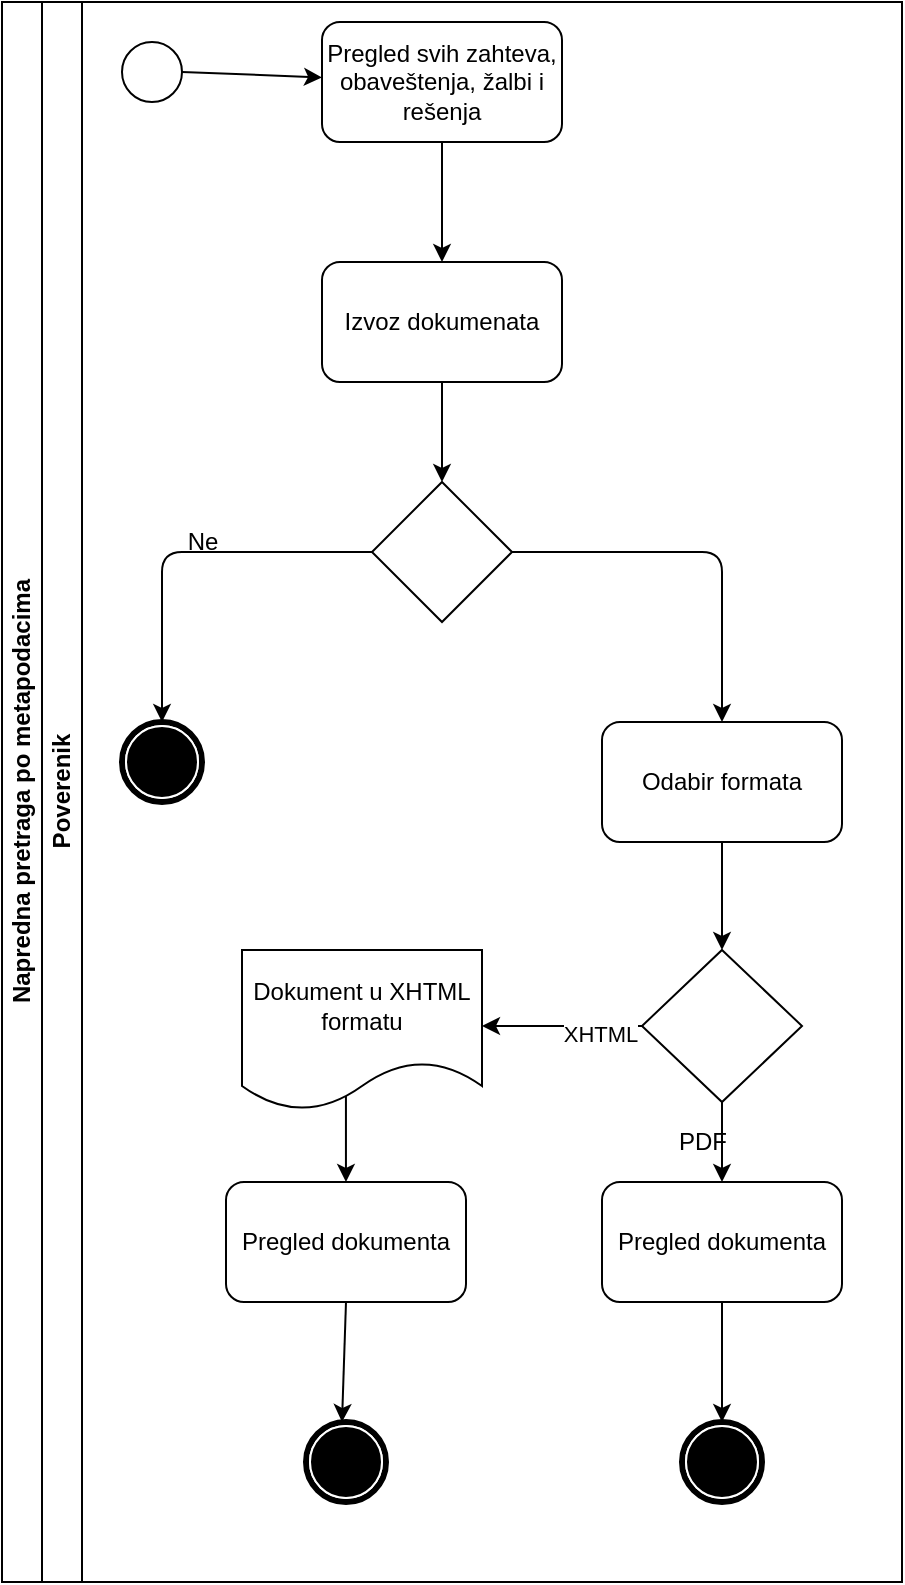 <mxfile version="14.1.9" type="device"><diagram id="prtHgNgQTEPvFCAcTncT" name="Page-1"><mxGraphModel dx="1422" dy="-404" grid="1" gridSize="10" guides="1" tooltips="1" connect="1" arrows="1" fold="1" page="1" pageScale="1" pageWidth="827" pageHeight="1169" math="0" shadow="0"><root><mxCell id="0"/><mxCell id="1" parent="0"/><mxCell id="NFtJ_FdSKrjLrva1io1y-26" value="Napredna pretraga po metapodacima" style="swimlane;html=1;childLayout=stackLayout;resizeParent=1;resizeParentMax=0;horizontal=0;startSize=20;horizontalStack=0;" vertex="1" parent="1"><mxGeometry x="120" y="1240" width="450" height="790" as="geometry"/></mxCell><mxCell id="NFtJ_FdSKrjLrva1io1y-27" value="Poverenik" style="swimlane;html=1;startSize=20;horizontal=0;" vertex="1" parent="NFtJ_FdSKrjLrva1io1y-26"><mxGeometry x="20" width="430" height="790" as="geometry"/></mxCell><mxCell id="NFtJ_FdSKrjLrva1io1y-28" value="" style="shape=mxgraph.bpmn.shape;html=1;verticalLabelPosition=bottom;labelBackgroundColor=#ffffff;verticalAlign=top;align=center;perimeter=ellipsePerimeter;outlineConnect=0;outline=standard;symbol=general;" vertex="1" parent="NFtJ_FdSKrjLrva1io1y-27"><mxGeometry x="40" y="20" width="30" height="30" as="geometry"/></mxCell><mxCell id="NFtJ_FdSKrjLrva1io1y-29" value="Pregled svih zahteva, obaveštenja, žalbi i rešenja" style="rounded=1;whiteSpace=wrap;html=1;" vertex="1" parent="NFtJ_FdSKrjLrva1io1y-27"><mxGeometry x="140" y="10" width="120" height="60" as="geometry"/></mxCell><mxCell id="NFtJ_FdSKrjLrva1io1y-32" value="" style="endArrow=classic;html=1;entryX=0.5;entryY=0;entryDx=0;entryDy=0;" edge="1" parent="NFtJ_FdSKrjLrva1io1y-27"><mxGeometry width="50" height="50" relative="1" as="geometry"><mxPoint x="200" y="190" as="sourcePoint"/><mxPoint x="200" y="240" as="targetPoint"/></mxGeometry></mxCell><mxCell id="NFtJ_FdSKrjLrva1io1y-35" value="" style="endArrow=classic;html=1;exitX=1;exitY=0.5;exitDx=0;exitDy=0;" edge="1" parent="NFtJ_FdSKrjLrva1io1y-27" source="NFtJ_FdSKrjLrva1io1y-28" target="NFtJ_FdSKrjLrva1io1y-29"><mxGeometry width="50" height="50" relative="1" as="geometry"><mxPoint x="270" y="20" as="sourcePoint"/><mxPoint x="320" y="-30" as="targetPoint"/></mxGeometry></mxCell><mxCell id="NFtJ_FdSKrjLrva1io1y-38" value="Izvoz dokumenata" style="rounded=1;whiteSpace=wrap;html=1;" vertex="1" parent="NFtJ_FdSKrjLrva1io1y-27"><mxGeometry x="140" y="130" width="120" height="60" as="geometry"/></mxCell><mxCell id="NFtJ_FdSKrjLrva1io1y-39" value="" style="rhombus;whiteSpace=wrap;html=1;" vertex="1" parent="NFtJ_FdSKrjLrva1io1y-27"><mxGeometry x="165" y="240" width="70" height="70" as="geometry"/></mxCell><mxCell id="NFtJ_FdSKrjLrva1io1y-46" value="" style="shape=mxgraph.bpmn.shape;html=1;verticalLabelPosition=bottom;labelBackgroundColor=#ffffff;verticalAlign=top;align=center;perimeter=ellipsePerimeter;outlineConnect=0;outline=end;symbol=terminate;" vertex="1" parent="NFtJ_FdSKrjLrva1io1y-27"><mxGeometry x="40" y="360" width="40" height="40" as="geometry"/></mxCell><mxCell id="NFtJ_FdSKrjLrva1io1y-47" value="Odabir formata" style="rounded=1;whiteSpace=wrap;html=1;" vertex="1" parent="NFtJ_FdSKrjLrva1io1y-27"><mxGeometry x="280" y="360" width="120" height="60" as="geometry"/></mxCell><mxCell id="NFtJ_FdSKrjLrva1io1y-49" value="" style="rhombus;whiteSpace=wrap;html=1;" vertex="1" parent="NFtJ_FdSKrjLrva1io1y-27"><mxGeometry x="300" y="474" width="80" height="76" as="geometry"/></mxCell><mxCell id="NFtJ_FdSKrjLrva1io1y-48" value="" style="endArrow=classic;html=1;exitX=0.5;exitY=1;exitDx=0;exitDy=0;" edge="1" parent="NFtJ_FdSKrjLrva1io1y-27" source="NFtJ_FdSKrjLrva1io1y-47" target="NFtJ_FdSKrjLrva1io1y-49"><mxGeometry width="50" height="50" relative="1" as="geometry"><mxPoint x="250" y="560" as="sourcePoint"/><mxPoint x="340" y="490" as="targetPoint"/></mxGeometry></mxCell><mxCell id="NFtJ_FdSKrjLrva1io1y-50" value="" style="endArrow=classic;html=1;exitX=0;exitY=0.5;exitDx=0;exitDy=0;" edge="1" parent="NFtJ_FdSKrjLrva1io1y-27" source="NFtJ_FdSKrjLrva1io1y-49"><mxGeometry width="50" height="50" relative="1" as="geometry"><mxPoint x="190" y="550" as="sourcePoint"/><mxPoint x="220" y="512" as="targetPoint"/></mxGeometry></mxCell><mxCell id="NFtJ_FdSKrjLrva1io1y-53" value="XHTML" style="edgeLabel;html=1;align=center;verticalAlign=middle;resizable=0;points=[];" vertex="1" connectable="0" parent="NFtJ_FdSKrjLrva1io1y-50"><mxGeometry x="-0.475" y="4" relative="1" as="geometry"><mxPoint as="offset"/></mxGeometry></mxCell><mxCell id="NFtJ_FdSKrjLrva1io1y-54" value="Dokument u XHTML formatu" style="shape=document;whiteSpace=wrap;html=1;boundedLbl=1;" vertex="1" parent="NFtJ_FdSKrjLrva1io1y-27"><mxGeometry x="100" y="474" width="120" height="80" as="geometry"/></mxCell><mxCell id="NFtJ_FdSKrjLrva1io1y-56" value="Pregled dokumenta" style="rounded=1;whiteSpace=wrap;html=1;" vertex="1" parent="NFtJ_FdSKrjLrva1io1y-27"><mxGeometry x="92" y="590" width="120" height="60" as="geometry"/></mxCell><mxCell id="NFtJ_FdSKrjLrva1io1y-55" value="" style="endArrow=classic;html=1;exitX=0.433;exitY=0.913;exitDx=0;exitDy=0;exitPerimeter=0;" edge="1" parent="NFtJ_FdSKrjLrva1io1y-27" source="NFtJ_FdSKrjLrva1io1y-54" target="NFtJ_FdSKrjLrva1io1y-56"><mxGeometry width="50" height="50" relative="1" as="geometry"><mxPoint x="250" y="550" as="sourcePoint"/><mxPoint x="152" y="600" as="targetPoint"/></mxGeometry></mxCell><mxCell id="NFtJ_FdSKrjLrva1io1y-74" value="" style="shape=mxgraph.bpmn.shape;html=1;verticalLabelPosition=bottom;labelBackgroundColor=#ffffff;verticalAlign=top;align=center;perimeter=ellipsePerimeter;outlineConnect=0;outline=end;symbol=terminate;" vertex="1" parent="NFtJ_FdSKrjLrva1io1y-27"><mxGeometry x="132" y="710" width="40" height="40" as="geometry"/></mxCell><mxCell id="NFtJ_FdSKrjLrva1io1y-76" value="Pregled dokumenta" style="rounded=1;whiteSpace=wrap;html=1;" vertex="1" parent="NFtJ_FdSKrjLrva1io1y-27"><mxGeometry x="280" y="590" width="120" height="60" as="geometry"/></mxCell><mxCell id="NFtJ_FdSKrjLrva1io1y-75" value="" style="endArrow=classic;html=1;exitX=0.5;exitY=1;exitDx=0;exitDy=0;" edge="1" parent="NFtJ_FdSKrjLrva1io1y-27" source="NFtJ_FdSKrjLrva1io1y-49" target="NFtJ_FdSKrjLrva1io1y-76"><mxGeometry width="50" height="50" relative="1" as="geometry"><mxPoint x="250" y="700" as="sourcePoint"/><mxPoint x="340" y="600" as="targetPoint"/></mxGeometry></mxCell><mxCell id="NFtJ_FdSKrjLrva1io1y-79" value="" style="shape=mxgraph.bpmn.shape;html=1;verticalLabelPosition=bottom;labelBackgroundColor=#ffffff;verticalAlign=top;align=center;perimeter=ellipsePerimeter;outlineConnect=0;outline=end;symbol=terminate;" vertex="1" parent="NFtJ_FdSKrjLrva1io1y-27"><mxGeometry x="320" y="710" width="40" height="40" as="geometry"/></mxCell><mxCell id="NFtJ_FdSKrjLrva1io1y-36" value="" style="endArrow=classic;html=1;exitX=0.5;exitY=1;exitDx=0;exitDy=0;entryX=0.5;entryY=0;entryDx=0;entryDy=0;" edge="1" parent="NFtJ_FdSKrjLrva1io1y-26" source="NFtJ_FdSKrjLrva1io1y-29"><mxGeometry width="50" height="50" relative="1" as="geometry"><mxPoint x="270" y="110" as="sourcePoint"/><mxPoint x="220" y="130" as="targetPoint"/></mxGeometry></mxCell><mxCell id="NFtJ_FdSKrjLrva1io1y-43" value="" style="endArrow=classic;html=1;exitX=1;exitY=0.5;exitDx=0;exitDy=0;" edge="1" parent="1" source="NFtJ_FdSKrjLrva1io1y-39"><mxGeometry width="50" height="50" relative="1" as="geometry"><mxPoint x="380" y="1510" as="sourcePoint"/><mxPoint x="480" y="1600" as="targetPoint"/><Array as="points"><mxPoint x="480" y="1515"/></Array></mxGeometry></mxCell><mxCell id="NFtJ_FdSKrjLrva1io1y-44" value="" style="endArrow=classic;html=1;exitX=0;exitY=0.5;exitDx=0;exitDy=0;" edge="1" parent="1" source="NFtJ_FdSKrjLrva1io1y-39"><mxGeometry width="50" height="50" relative="1" as="geometry"><mxPoint x="390" y="1500" as="sourcePoint"/><mxPoint x="200" y="1600" as="targetPoint"/><Array as="points"><mxPoint x="200" y="1515"/></Array></mxGeometry></mxCell><mxCell id="NFtJ_FdSKrjLrva1io1y-45" value="Ne" style="text;html=1;align=center;verticalAlign=middle;resizable=0;points=[];autosize=1;" vertex="1" parent="1"><mxGeometry x="205" y="1500" width="30" height="20" as="geometry"/></mxCell><mxCell id="NFtJ_FdSKrjLrva1io1y-57" value="" style="endArrow=classic;html=1;exitX=0.5;exitY=1;exitDx=0;exitDy=0;" edge="1" parent="1" source="NFtJ_FdSKrjLrva1io1y-56"><mxGeometry width="50" height="50" relative="1" as="geometry"><mxPoint x="390" y="1790" as="sourcePoint"/><mxPoint x="290" y="1950" as="targetPoint"/></mxGeometry></mxCell><mxCell id="NFtJ_FdSKrjLrva1io1y-77" value="PDF" style="text;html=1;align=center;verticalAlign=middle;resizable=0;points=[];autosize=1;" vertex="1" parent="1"><mxGeometry x="450" y="1800" width="40" height="20" as="geometry"/></mxCell><mxCell id="NFtJ_FdSKrjLrva1io1y-78" value="" style="endArrow=classic;html=1;exitX=0.5;exitY=1;exitDx=0;exitDy=0;" edge="1" parent="1" source="NFtJ_FdSKrjLrva1io1y-76"><mxGeometry width="50" height="50" relative="1" as="geometry"><mxPoint x="390" y="1940" as="sourcePoint"/><mxPoint x="480" y="1950" as="targetPoint"/></mxGeometry></mxCell></root></mxGraphModel></diagram></mxfile>